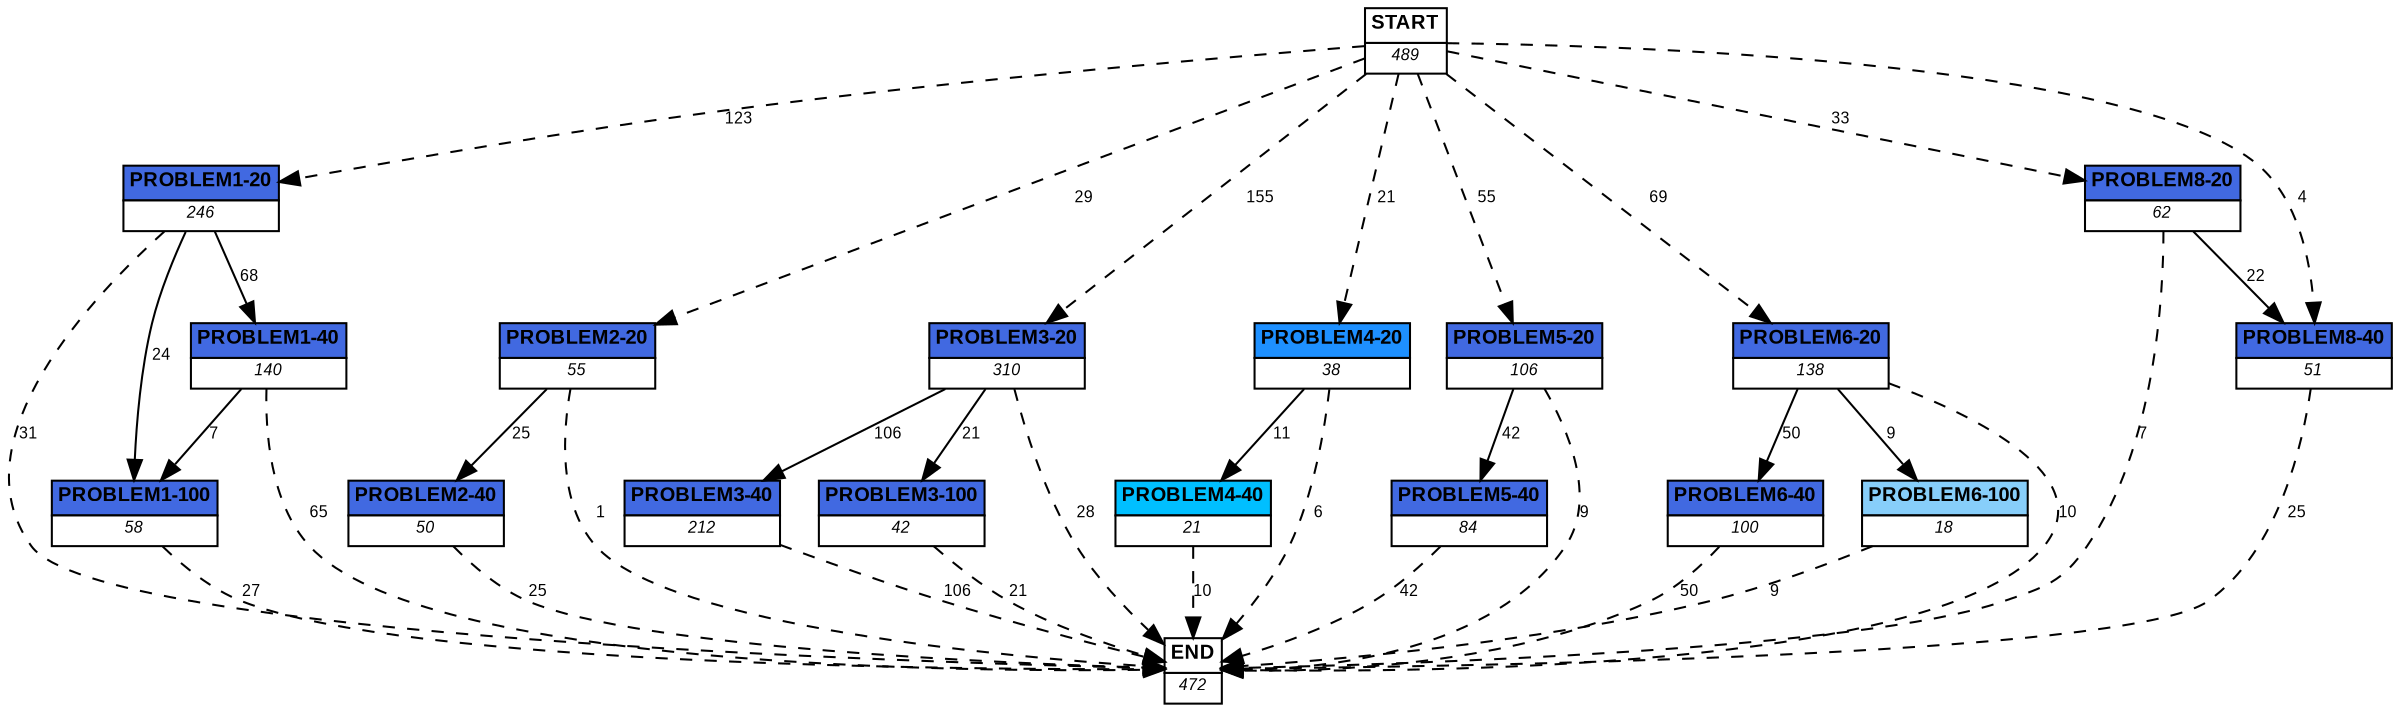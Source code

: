 digraph graphname {
	dpi = 150
	size="16,11!";
	margin = 0;
"PROBLEM1-20" [shape=plain, label=<<table border="0" cellborder="1" cellspacing="0"><tr><td bgcolor="royalblue"><FONT face="Arial" POINT-SIZE="10"><b>PROBLEM1-20</b></FONT></td></tr><tr><td bgcolor="white"><FONT face="Arial" POINT-SIZE="8"><i>246</i></FONT></td></tr></table>>]
"PROBLEM1-100" [shape=plain, label=<<table border="0" cellborder="1" cellspacing="0"><tr><td bgcolor="royalblue"><FONT face="Arial" POINT-SIZE="10"><b>PROBLEM1-100</b></FONT></td></tr><tr><td bgcolor="white"><FONT face="Arial" POINT-SIZE="8"><i>58</i></FONT></td></tr></table>>]
"PROBLEM1-40" [shape=plain, label=<<table border="0" cellborder="1" cellspacing="0"><tr><td bgcolor="royalblue"><FONT face="Arial" POINT-SIZE="10"><b>PROBLEM1-40</b></FONT></td></tr><tr><td bgcolor="white"><FONT face="Arial" POINT-SIZE="8"><i>140</i></FONT></td></tr></table>>]
"PROBLEM2-20" [shape=plain, label=<<table border="0" cellborder="1" cellspacing="0"><tr><td bgcolor="royalblue"><FONT face="Arial" POINT-SIZE="10"><b>PROBLEM2-20</b></FONT></td></tr><tr><td bgcolor="white"><FONT face="Arial" POINT-SIZE="8"><i>55</i></FONT></td></tr></table>>]
"PROBLEM2-40" [shape=plain, label=<<table border="0" cellborder="1" cellspacing="0"><tr><td bgcolor="royalblue"><FONT face="Arial" POINT-SIZE="10"><b>PROBLEM2-40</b></FONT></td></tr><tr><td bgcolor="white"><FONT face="Arial" POINT-SIZE="8"><i>50</i></FONT></td></tr></table>>]
"PROBLEM3-20" [shape=plain, label=<<table border="0" cellborder="1" cellspacing="0"><tr><td bgcolor="royalblue"><FONT face="Arial" POINT-SIZE="10"><b>PROBLEM3-20</b></FONT></td></tr><tr><td bgcolor="white"><FONT face="Arial" POINT-SIZE="8"><i>310</i></FONT></td></tr></table>>]
"PROBLEM3-40" [shape=plain, label=<<table border="0" cellborder="1" cellspacing="0"><tr><td bgcolor="royalblue"><FONT face="Arial" POINT-SIZE="10"><b>PROBLEM3-40</b></FONT></td></tr><tr><td bgcolor="white"><FONT face="Arial" POINT-SIZE="8"><i>212</i></FONT></td></tr></table>>]
"PROBLEM4-20" [shape=plain, label=<<table border="0" cellborder="1" cellspacing="0"><tr><td bgcolor="dodgerblue"><FONT face="Arial" POINT-SIZE="10"><b>PROBLEM4-20</b></FONT></td></tr><tr><td bgcolor="white"><FONT face="Arial" POINT-SIZE="8"><i>38</i></FONT></td></tr></table>>]
"PROBLEM4-40" [shape=plain, label=<<table border="0" cellborder="1" cellspacing="0"><tr><td bgcolor="deepskyblue"><FONT face="Arial" POINT-SIZE="10"><b>PROBLEM4-40</b></FONT></td></tr><tr><td bgcolor="white"><FONT face="Arial" POINT-SIZE="8"><i>21</i></FONT></td></tr></table>>]
"PROBLEM3-100" [shape=plain, label=<<table border="0" cellborder="1" cellspacing="0"><tr><td bgcolor="royalblue"><FONT face="Arial" POINT-SIZE="10"><b>PROBLEM3-100</b></FONT></td></tr><tr><td bgcolor="white"><FONT face="Arial" POINT-SIZE="8"><i>42</i></FONT></td></tr></table>>]
"PROBLEM5-20" [shape=plain, label=<<table border="0" cellborder="1" cellspacing="0"><tr><td bgcolor="royalblue"><FONT face="Arial" POINT-SIZE="10"><b>PROBLEM5-20</b></FONT></td></tr><tr><td bgcolor="white"><FONT face="Arial" POINT-SIZE="8"><i>106</i></FONT></td></tr></table>>]
"PROBLEM5-40" [shape=plain, label=<<table border="0" cellborder="1" cellspacing="0"><tr><td bgcolor="royalblue"><FONT face="Arial" POINT-SIZE="10"><b>PROBLEM5-40</b></FONT></td></tr><tr><td bgcolor="white"><FONT face="Arial" POINT-SIZE="8"><i>84</i></FONT></td></tr></table>>]
"PROBLEM6-20" [shape=plain, label=<<table border="0" cellborder="1" cellspacing="0"><tr><td bgcolor="royalblue"><FONT face="Arial" POINT-SIZE="10"><b>PROBLEM6-20</b></FONT></td></tr><tr><td bgcolor="white"><FONT face="Arial" POINT-SIZE="8"><i>138</i></FONT></td></tr></table>>]
"PROBLEM6-40" [shape=plain, label=<<table border="0" cellborder="1" cellspacing="0"><tr><td bgcolor="royalblue"><FONT face="Arial" POINT-SIZE="10"><b>PROBLEM6-40</b></FONT></td></tr><tr><td bgcolor="white"><FONT face="Arial" POINT-SIZE="8"><i>100</i></FONT></td></tr></table>>]
"PROBLEM6-100" [shape=plain, label=<<table border="0" cellborder="1" cellspacing="0"><tr><td bgcolor="lightskyblue"><FONT face="Arial" POINT-SIZE="10"><b>PROBLEM6-100</b></FONT></td></tr><tr><td bgcolor="white"><FONT face="Arial" POINT-SIZE="8"><i>18</i></FONT></td></tr></table>>]
"PROBLEM8-20" [shape=plain, label=<<table border="0" cellborder="1" cellspacing="0"><tr><td bgcolor="royalblue"><FONT face="Arial" POINT-SIZE="10"><b>PROBLEM8-20</b></FONT></td></tr><tr><td bgcolor="white"><FONT face="Arial" POINT-SIZE="8"><i>62</i></FONT></td></tr></table>>]
"PROBLEM8-40" [shape=plain, label=<<table border="0" cellborder="1" cellspacing="0"><tr><td bgcolor="royalblue"><FONT face="Arial" POINT-SIZE="10"><b>PROBLEM8-40</b></FONT></td></tr><tr><td bgcolor="white"><FONT face="Arial" POINT-SIZE="8"><i>51</i></FONT></td></tr></table>>]
"START" [shape=plain, label=<<table border="0" cellborder="1" cellspacing="0"><tr><td bgcolor="white"><FONT face="Arial" POINT-SIZE="10"><b>START</b></FONT></td></tr><tr><td bgcolor="white"><FONT face="Arial" POINT-SIZE="8"><i>489</i></FONT></td></tr></table>>]
"END" [shape=plain, label=<<table border="0" cellborder="1" cellspacing="0"><tr><td bgcolor="white"><FONT face="Arial" POINT-SIZE="10"><b>END</b></FONT></td></tr><tr><td bgcolor="white"><FONT face="Arial" POINT-SIZE="8"><i>472</i></FONT></td></tr></table>>]
"PROBLEM1-20" -> "PROBLEM1-100" [ label ="24" labelfloat=false fontname="Arial" fontsize=8]
"PROBLEM1-20" -> "PROBLEM1-40" [ label ="68" labelfloat=false fontname="Arial" fontsize=8]
"PROBLEM1-20" -> "END" [ style = dashed label ="31" labelfloat=false fontname="Arial" fontsize=8]
"PROBLEM1-100" -> "END" [ style = dashed label ="27" labelfloat=false fontname="Arial" fontsize=8]
"PROBLEM1-40" -> "PROBLEM1-100" [ label ="7" labelfloat=false fontname="Arial" fontsize=8]
"PROBLEM1-40" -> "END" [ style = dashed label ="65" labelfloat=false fontname="Arial" fontsize=8]
"PROBLEM2-20" -> "PROBLEM2-40" [ label ="25" labelfloat=false fontname="Arial" fontsize=8]
"PROBLEM2-20" -> "END" [ style = dashed label ="1" labelfloat=false fontname="Arial" fontsize=8]
"PROBLEM2-40" -> "END" [ style = dashed label ="25" labelfloat=false fontname="Arial" fontsize=8]
"PROBLEM3-20" -> "PROBLEM3-40" [ label ="106" labelfloat=false fontname="Arial" fontsize=8]
"PROBLEM3-20" -> "PROBLEM3-100" [ label ="21" labelfloat=false fontname="Arial" fontsize=8]
"PROBLEM3-20" -> "END" [ style = dashed label ="28" labelfloat=false fontname="Arial" fontsize=8]
"PROBLEM3-40" -> "END" [ style = dashed label ="106" labelfloat=false fontname="Arial" fontsize=8]
"PROBLEM4-20" -> "PROBLEM4-40" [ label ="11" labelfloat=false fontname="Arial" fontsize=8]
"PROBLEM4-20" -> "END" [ style = dashed label ="6" labelfloat=false fontname="Arial" fontsize=8]
"PROBLEM4-40" -> "END" [ style = dashed label ="10" labelfloat=false fontname="Arial" fontsize=8]
"PROBLEM3-100" -> "END" [ style = dashed label ="21" labelfloat=false fontname="Arial" fontsize=8]
"PROBLEM5-20" -> "PROBLEM5-40" [ label ="42" labelfloat=false fontname="Arial" fontsize=8]
"PROBLEM5-20" -> "END" [ style = dashed label ="9" labelfloat=false fontname="Arial" fontsize=8]
"PROBLEM5-40" -> "END" [ style = dashed label ="42" labelfloat=false fontname="Arial" fontsize=8]
"PROBLEM6-20" -> "PROBLEM6-40" [ label ="50" labelfloat=false fontname="Arial" fontsize=8]
"PROBLEM6-20" -> "PROBLEM6-100" [ label ="9" labelfloat=false fontname="Arial" fontsize=8]
"PROBLEM6-20" -> "END" [ style = dashed label ="10" labelfloat=false fontname="Arial" fontsize=8]
"PROBLEM6-40" -> "END" [ style = dashed label ="50" labelfloat=false fontname="Arial" fontsize=8]
"PROBLEM6-100" -> "END" [ style = dashed label ="9" labelfloat=false fontname="Arial" fontsize=8]
"PROBLEM8-20" -> "PROBLEM8-40" [ label ="22" labelfloat=false fontname="Arial" fontsize=8]
"PROBLEM8-20" -> "END" [ style = dashed label ="7" labelfloat=false fontname="Arial" fontsize=8]
"PROBLEM8-40" -> "END" [ style = dashed label ="25" labelfloat=false fontname="Arial" fontsize=8]
"START" -> "PROBLEM1-20" [ style = dashed label ="123" labelfloat=false fontname="Arial" fontsize=8]
"START" -> "PROBLEM2-20" [ style = dashed label ="29" labelfloat=false fontname="Arial" fontsize=8]
"START" -> "PROBLEM3-20" [ style = dashed label ="155" labelfloat=false fontname="Arial" fontsize=8]
"START" -> "PROBLEM4-20" [ style = dashed label ="21" labelfloat=false fontname="Arial" fontsize=8]
"START" -> "PROBLEM5-20" [ style = dashed label ="55" labelfloat=false fontname="Arial" fontsize=8]
"START" -> "PROBLEM6-20" [ style = dashed label ="69" labelfloat=false fontname="Arial" fontsize=8]
"START" -> "PROBLEM8-20" [ style = dashed label ="33" labelfloat=false fontname="Arial" fontsize=8]
"START" -> "PROBLEM8-40" [ style = dashed label ="4" labelfloat=false fontname="Arial" fontsize=8]
}